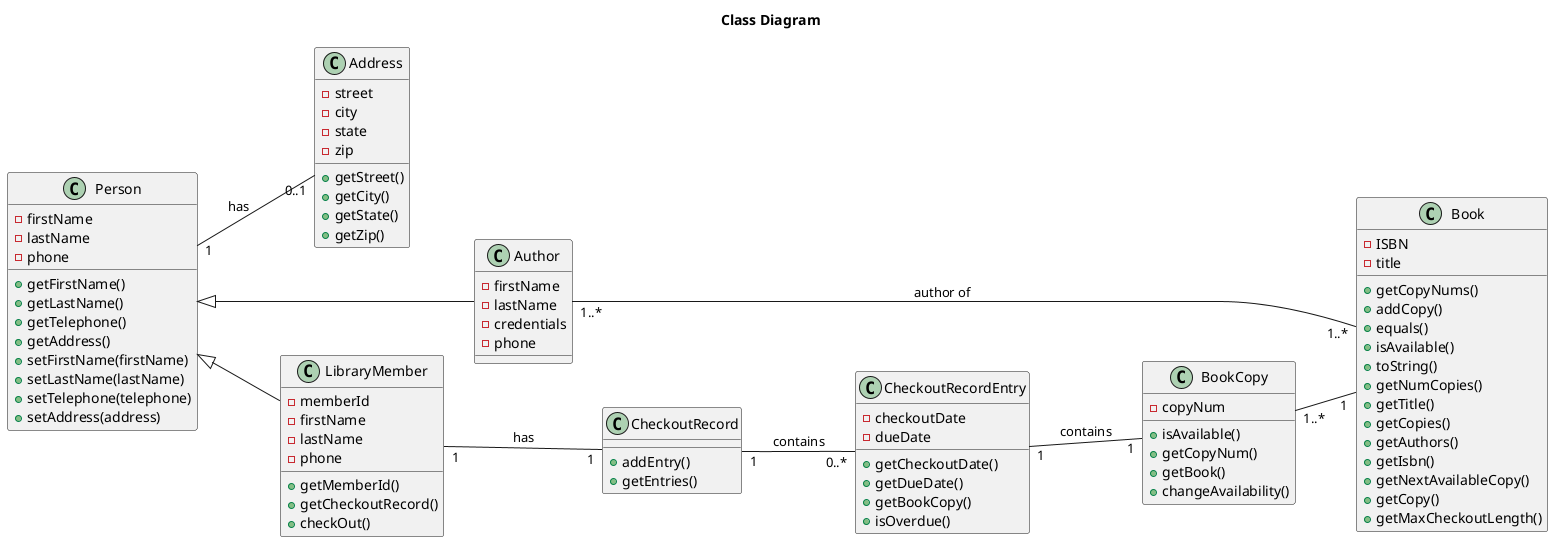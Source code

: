 @startuml "ClassDiagram"

title Class Diagram

left to right direction

class Address {
  -street
  -city
  -state
  -zip
  +getStreet()
	+getCity()
	+getState()
	+getZip()
}

class Person {
  -firstName
  -lastName
  -phone
  +getFirstName()
	+getLastName()
	+getTelephone()
	+getAddress()
	+setFirstName(firstName)
	+setLastName(lastName)
	+setTelephone(telephone)
	+setAddress(address)
}

class Author {
  -firstName
  -lastName
  -credentials
  -phone
}

class LibraryMember {
  -memberId
  -firstName
  -lastName
  -phone
  +getMemberId()
  +getCheckoutRecord()
  +checkOut()
}

class CheckoutRecord {
  +addEntry()
  +getEntries()
}

class CheckoutRecordEntry {
  -checkoutDate
  -dueDate
  +getCheckoutDate()
  +getDueDate()
  +getBookCopy()
  +isOverdue()
}

class BookCopy {
  -copyNum
  +isAvailable()
	+getCopyNum()
	+getBook()
	+changeAvailability()
}

class Book {
  -ISBN
  -title
  + getCopyNums()
  + addCopy()
  + equals()
  + isAvailable()
  + toString()
  + getNumCopies()
  + getTitle()
  + getCopies()
  + getAuthors()
  + getIsbn() 
  + getNextAvailableCopy()
  + getCopy()
  + getMaxCheckoutLength()
}

Person "1" -- "0..1" Address : has
Person <|-- Author
Person <|-- LibraryMember
LibraryMember "1" -- "1" CheckoutRecord : has
CheckoutRecord "1" -- "0..*" CheckoutRecordEntry : contains
CheckoutRecordEntry "1" -- "1" BookCopy : contains
BookCopy "1..*" -- "1" Book
Author "1..*" -- "1..*" Book : author of
@enduml
